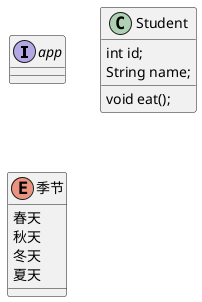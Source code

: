 @startuml
'https://plantuml.com/class-diagram

interface app{
}
class Student {
int id;
String name;
void eat();
}

enum 季节 {
春天
秋天
冬天
夏天
}

@enduml